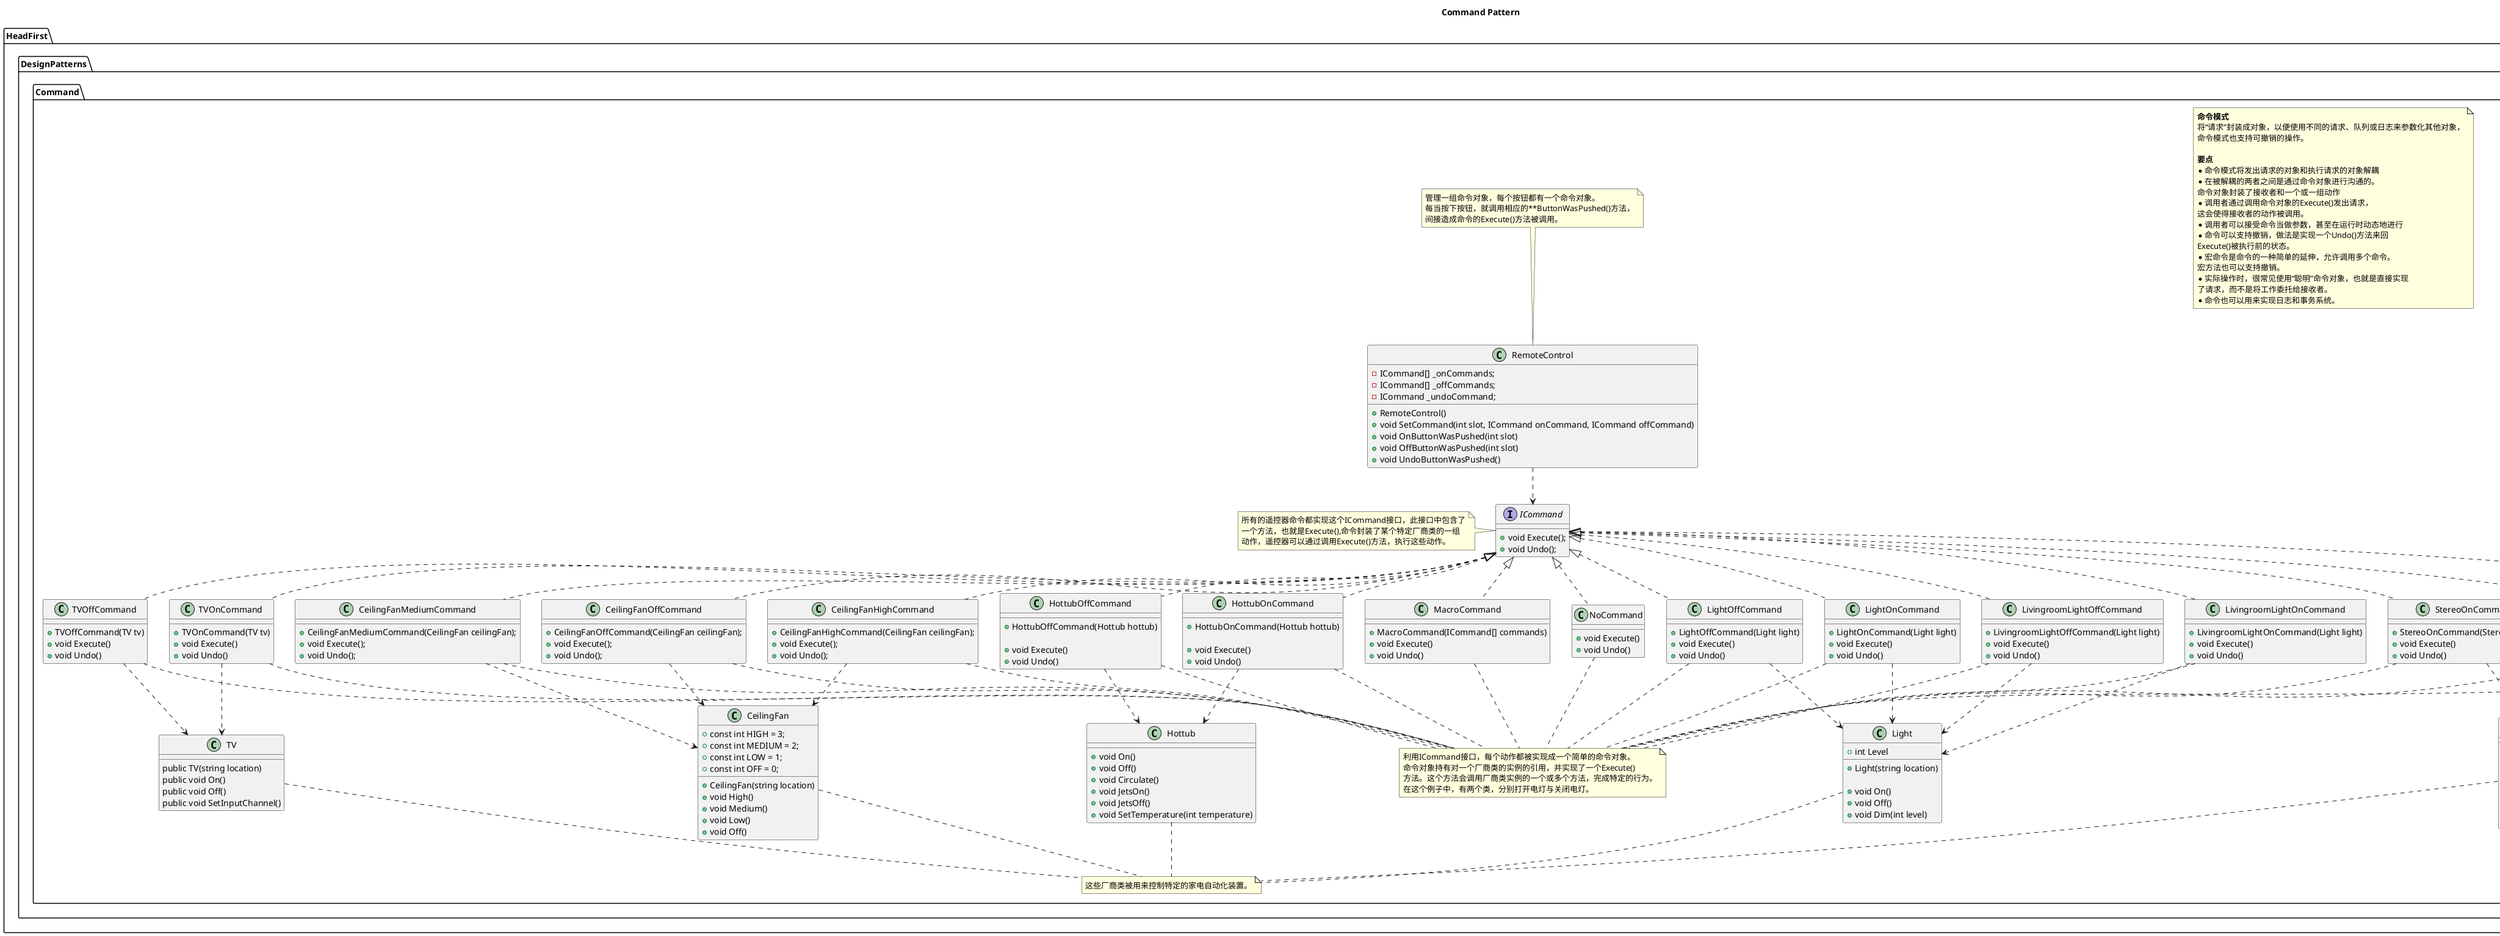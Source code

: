 @startuml
title Command Pattern
namespace HeadFirst.DesignPatterns.Command{
    note as CommandPatternDefine
    <b>命令模式</b>
    将“请求”封装成对象，以便使用不同的请求、队列或日志来参数化其他对象，
    命令模式也支持可撤销的操作。

    <b>要点</b>
    *命令模式将发出请求的对象和执行请求的对象解耦
    *在被解耦的两者之间是通过命令对象进行沟通的。
    命令对象封装了接收者和一个或一组动作
    *调用者通过调用命令对象的Execute()发出请求，
    这会使得接收者的动作被调用。
    *调用者可以接受命令当做参数，甚至在运行时动态地进行
    *命令可以支持撤销，做法是实现一个Undo()方法来回
    Execute()被执行前的状态。
    *宏命令是命令的一种简单的延伸，允许调用多个命令。
    宏方法也可以支持撤销。
    *实际操作时，很常见使用“聪明”命令对象，也就是直接实现
    了请求，而不是将工作委托给接收者。
    *命令也可以用来实现日志和事务系统。
    end note
    CeilingFanHighCommand .up.|> ICommand
    CeilingFanMediumCommand .up.|> ICommand
    CeilingFanOffCommand .up.|> ICommand
    HottubOffCommand .up.|> ICommand
    HottubOnCommand .up.|> ICommand
    LightOffCommand .up.|> ICommand
    LightOnCommand .up.|> ICommand
    LivingroomLightOffCommand .up.|> ICommand
    LivingroomLightOnCommand .up.|> ICommand
    MacroCommand .up.|> ICommand
    NoCommand .up.|> ICommand
    StereoOffCommand .up.|> ICommand
    StereoOnCommand .up.|> ICommand
    StereoOnWithCDCommand .up.|> ICommand
    TVOffCommand .up.|> ICommand
    TVOnCommand .up.|> ICommand
    CeilingFanHighCommand ..> CeilingFan
    CeilingFanMediumCommand ..> CeilingFan
    CeilingFanOffCommand ..> CeilingFan
    HottubOffCommand ..> Hottub
    HottubOnCommand ..> Hottub
    LightOffCommand ..> Light
    LightOnCommand ..> Light
    LivingroomLightOffCommand ..> Light
    LivingroomLightOnCommand ..> Light
    StereoOffCommand ..> Stereo
    StereoOnCommand ..> Stereo
    StereoOnWithCDCommand ..> Stereo
    TVOffCommand ..> TV
    TVOnCommand ..> TV
    RemoteControl ..>ICommand
    note as RemoteControlNote
    管理一组命令对象，每个按钮都有一个命令对象。
    每当按下按钮，就调用相应的**ButtonWasPushed()方法，
    间接造成命令的Execute()方法被调用。
    end note
    RemoteControlNote .. RemoteControl
    note as ICommandNote
    所有的遥控器命令都实现这个ICommand接口，此接口中包含了
    一个方法，也就是Execute(),命令封装了某个特定厂商类的一组
    动作，遥控器可以通过调用Execute()方法，执行这些动作。
    end note
    ICommandNote .right. ICommand
    note as CommandsNote
    利用ICommand接口，每个动作都被实现成一个简单的命令对象。
    命令对象持有对一个厂商类的实例的引用，并实现了一个Execute()
    方法。这个方法会调用厂商类实例的一个或多个方法，完成特定的行为。
    在这个例子中，有两个类，分别打开电灯与关闭电灯。
    end note
    CeilingFanHighCommand .. CommandsNote
    CeilingFanMediumCommand .. CommandsNote
    CeilingFanOffCommand .. CommandsNote
    HottubOffCommand .. CommandsNote
    HottubOnCommand .. CommandsNote
    LightOffCommand .. CommandsNote
    LightOnCommand .. CommandsNote
    LivingroomLightOffCommand .. CommandsNote
    LivingroomLightOnCommand .. CommandsNote
    MacroCommand .. CommandsNote
    NoCommand .. CommandsNote
    StereoOffCommand .. CommandsNote
    StereoOnCommand .. CommandsNote
    StereoOnWithCDCommand .. CommandsNote
    TVOffCommand .. CommandsNote
    TVOnCommand .. CommandsNote
    note as ManufacturersNote
    这些厂商类被用来控制特定的家电自动化装置。
    end note
    ManufacturersNote .up. CeilingFan
    ManufacturersNote .up. Hottub
    ManufacturersNote .up. Light
    ManufacturersNote .up. Stereo
    ManufacturersNote .up. TV
    interface ICommand
    {
        + void Execute();
        + void Undo();
    }

    class CeilingFan
    {
        + const int HIGH = 3;
        + const int MEDIUM = 2;
        + const int LOW = 1;
        + const int OFF = 0;

        + CeilingFan(string location)
        + void High()
        + void Medium()
        + void Low()
        + void Off()
    }

    class CeilingFanHighCommand
    {
        + CeilingFanHighCommand(CeilingFan ceilingFan);
        + void Execute();
        + void Undo();
    }

    class CeilingFanMediumCommand
    {
        + CeilingFanMediumCommand(CeilingFan ceilingFan);
        + void Execute();
        + void Undo();
    }

    class CeilingFanOffCommand
    {
        + CeilingFanOffCommand(CeilingFan ceilingFan);
        + void Execute();
        + void Undo();
    }

    class Hottub
    {
        + void On()
        + void Off()
        + void Circulate()
        + void JetsOn()
        + void JetsOff()
        + void SetTemperature(int temperature)
    }

    class HottubOffCommand
    {
        + HottubOffCommand(Hottub hottub)

        + void Execute()
        + void Undo()
    }
    class HottubOnCommand
    {
        + HottubOnCommand(Hottub hottub)

        + void Execute()
        + void Undo()
    }
    class Light
    {
        + int Level
        + Light(string location)

        + void On()
        + void Off()
        + void Dim(int level)
    }
    class LightOffCommand
    {
        + LightOffCommand(Light light)
        + void Execute()
        + void Undo()
    }
    class LightOnCommand
    {
        + LightOnCommand(Light light)
        + void Execute()
        + void Undo()
    }
    class LivingroomLightOffCommand
    {
        + LivingroomLightOffCommand(Light light)
        + void Execute()
        + void Undo()
    }
    class LivingroomLightOnCommand
    {
        + LivingroomLightOnCommand(Light light)
        + void Execute()
        + void Undo()
    }
    class MacroCommand
    {
        + MacroCommand(ICommand[] commands)
        + void Execute()
        + void Undo()
    }
    class NoCommand
    {
        + void Execute()
        + void Undo()
    }
    class RemoteControl
    {
        - ICommand[] _onCommands;
        - ICommand[] _offCommands;
        - ICommand _undoCommand;

        + RemoteControl()
        + void SetCommand(int slot, ICommand onCommand, ICommand offCommand)
        + void OnButtonWasPushed(int slot)
        + void OffButtonWasPushed(int slot)
        + void UndoButtonWasPushed()
    }

    class Stereo
    {
        + Stereo(string location)
        + void On()
        + void Off()
        + void SetCD()
        + void setDVD()
        + void SetRadio()
        + void SetVolume(int volume)
    }
    class StereoOffCommand
    {
        + StereoOffCommand(Stereo stereo)
        + void Execute()
        + void Undo()
    }
    class StereoOnCommand
    {
        + StereoOnCommand(Stereo stereo)
        + void Execute()
        + void Undo()
    }
    class StereoOnWithCDCommand
    {
        + StereoOnWithCDCommand(Stereo stereo)
        + void Execute()
        + void Undo()
    }
    class TV
    {
        public TV(string location)
        public void On()
        public void Off()
        public void SetInputChannel()
    }
    class TVOffCommand
    {
        + TVOffCommand(TV tv)
        + void Execute()
        + void Undo()
    }
    class TVOnCommand
    {
        + TVOnCommand(TV tv)
        + void Execute()
        + void Undo()
    }
}
@enduml